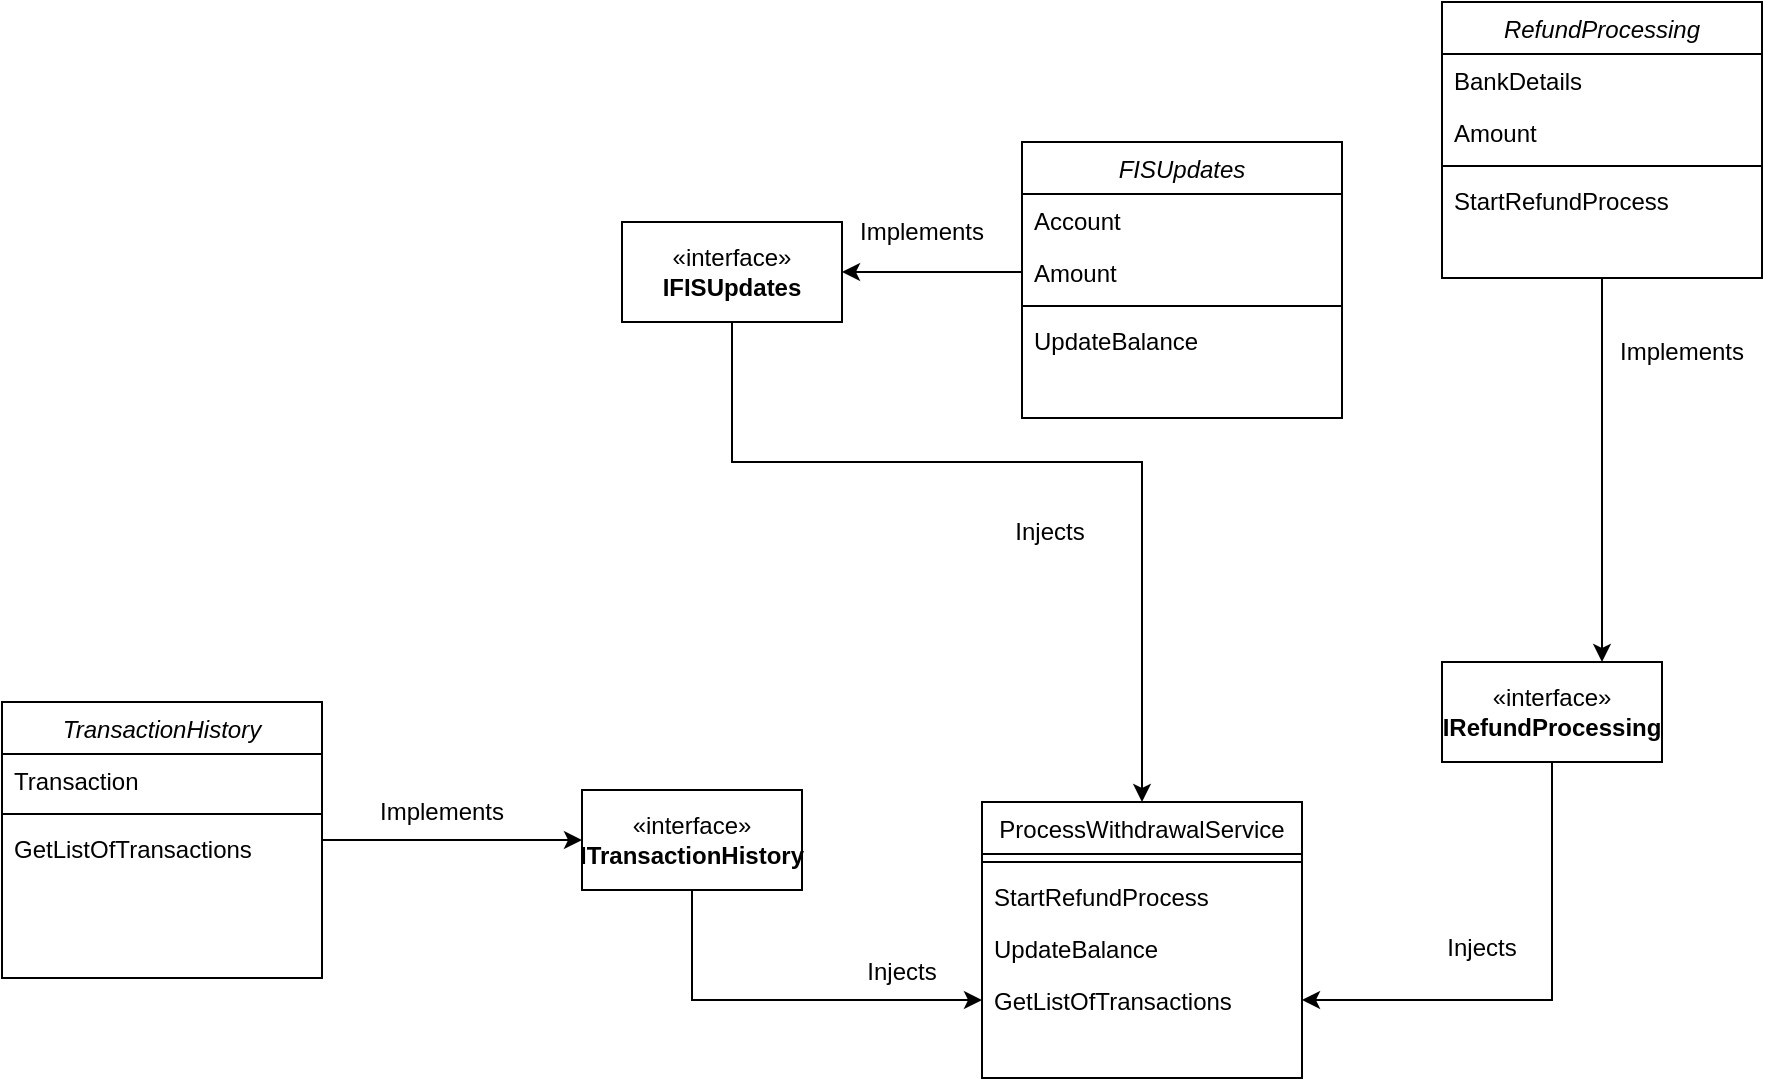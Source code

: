 <mxfile version="21.5.0" type="github">
  <diagram id="C5RBs43oDa-KdzZeNtuy" name="Page-1">
    <mxGraphModel dx="2261" dy="796" grid="1" gridSize="10" guides="1" tooltips="1" connect="1" arrows="1" fold="1" page="1" pageScale="1" pageWidth="827" pageHeight="1169" math="0" shadow="0">
      <root>
        <mxCell id="WIyWlLk6GJQsqaUBKTNV-0" />
        <mxCell id="WIyWlLk6GJQsqaUBKTNV-1" parent="WIyWlLk6GJQsqaUBKTNV-0" />
        <mxCell id="-n890nLWwNC9EW4tz9LR-48" value="" style="edgeStyle=orthogonalEdgeStyle;rounded=0;orthogonalLoop=1;jettySize=auto;html=1;" parent="WIyWlLk6GJQsqaUBKTNV-1" source="-n890nLWwNC9EW4tz9LR-0" target="-n890nLWwNC9EW4tz9LR-47" edge="1">
          <mxGeometry relative="1" as="geometry">
            <Array as="points">
              <mxPoint x="720" y="570" />
              <mxPoint x="720" y="570" />
            </Array>
          </mxGeometry>
        </mxCell>
        <mxCell id="-n890nLWwNC9EW4tz9LR-0" value="RefundProcessing" style="swimlane;fontStyle=2;align=center;verticalAlign=top;childLayout=stackLayout;horizontal=1;startSize=26;horizontalStack=0;resizeParent=1;resizeLast=0;collapsible=1;marginBottom=0;rounded=0;shadow=0;strokeWidth=1;" parent="WIyWlLk6GJQsqaUBKTNV-1" vertex="1">
          <mxGeometry x="640" y="280" width="160" height="138" as="geometry">
            <mxRectangle x="230" y="140" width="160" height="26" as="alternateBounds" />
          </mxGeometry>
        </mxCell>
        <mxCell id="-n890nLWwNC9EW4tz9LR-1" value="BankDetails" style="text;align=left;verticalAlign=top;spacingLeft=4;spacingRight=4;overflow=hidden;rotatable=0;points=[[0,0.5],[1,0.5]];portConstraint=eastwest;" parent="-n890nLWwNC9EW4tz9LR-0" vertex="1">
          <mxGeometry y="26" width="160" height="26" as="geometry" />
        </mxCell>
        <mxCell id="-n890nLWwNC9EW4tz9LR-2" value="Amount" style="text;align=left;verticalAlign=top;spacingLeft=4;spacingRight=4;overflow=hidden;rotatable=0;points=[[0,0.5],[1,0.5]];portConstraint=eastwest;rounded=0;shadow=0;html=0;" parent="-n890nLWwNC9EW4tz9LR-0" vertex="1">
          <mxGeometry y="52" width="160" height="26" as="geometry" />
        </mxCell>
        <mxCell id="-n890nLWwNC9EW4tz9LR-4" value="" style="line;html=1;strokeWidth=1;align=left;verticalAlign=middle;spacingTop=-1;spacingLeft=3;spacingRight=3;rotatable=0;labelPosition=right;points=[];portConstraint=eastwest;" parent="-n890nLWwNC9EW4tz9LR-0" vertex="1">
          <mxGeometry y="78" width="160" height="8" as="geometry" />
        </mxCell>
        <mxCell id="-n890nLWwNC9EW4tz9LR-5" value="StartRefundProcess" style="text;align=left;verticalAlign=top;spacingLeft=4;spacingRight=4;overflow=hidden;rotatable=0;points=[[0,0.5],[1,0.5]];portConstraint=eastwest;" parent="-n890nLWwNC9EW4tz9LR-0" vertex="1">
          <mxGeometry y="86" width="160" height="26" as="geometry" />
        </mxCell>
        <mxCell id="-n890nLWwNC9EW4tz9LR-6" value="ProcessWithdrawalService" style="swimlane;fontStyle=0;align=center;verticalAlign=top;childLayout=stackLayout;horizontal=1;startSize=26;horizontalStack=0;resizeParent=1;resizeLast=0;collapsible=1;marginBottom=0;rounded=0;shadow=0;strokeWidth=1;" parent="WIyWlLk6GJQsqaUBKTNV-1" vertex="1">
          <mxGeometry x="410" y="680" width="160" height="138" as="geometry">
            <mxRectangle x="130" y="380" width="160" height="26" as="alternateBounds" />
          </mxGeometry>
        </mxCell>
        <mxCell id="-n890nLWwNC9EW4tz9LR-7" value="" style="line;html=1;strokeWidth=1;align=left;verticalAlign=middle;spacingTop=-1;spacingLeft=3;spacingRight=3;rotatable=0;labelPosition=right;points=[];portConstraint=eastwest;" parent="-n890nLWwNC9EW4tz9LR-6" vertex="1">
          <mxGeometry y="26" width="160" height="8" as="geometry" />
        </mxCell>
        <mxCell id="-n890nLWwNC9EW4tz9LR-8" value="StartRefundProcess" style="text;align=left;verticalAlign=top;spacingLeft=4;spacingRight=4;overflow=hidden;rotatable=0;points=[[0,0.5],[1,0.5]];portConstraint=eastwest;" parent="-n890nLWwNC9EW4tz9LR-6" vertex="1">
          <mxGeometry y="34" width="160" height="26" as="geometry" />
        </mxCell>
        <mxCell id="-n890nLWwNC9EW4tz9LR-20" value="UpdateBalance" style="text;align=left;verticalAlign=top;spacingLeft=4;spacingRight=4;overflow=hidden;rotatable=0;points=[[0,0.5],[1,0.5]];portConstraint=eastwest;" parent="-n890nLWwNC9EW4tz9LR-6" vertex="1">
          <mxGeometry y="60" width="160" height="26" as="geometry" />
        </mxCell>
        <mxCell id="-n890nLWwNC9EW4tz9LR-36" value="GetListOfTransactions" style="text;align=left;verticalAlign=top;spacingLeft=4;spacingRight=4;overflow=hidden;rotatable=0;points=[[0,0.5],[1,0.5]];portConstraint=eastwest;" parent="-n890nLWwNC9EW4tz9LR-6" vertex="1">
          <mxGeometry y="86" width="160" height="26" as="geometry" />
        </mxCell>
        <mxCell id="-n890nLWwNC9EW4tz9LR-10" value="FISUpdates" style="swimlane;fontStyle=2;align=center;verticalAlign=top;childLayout=stackLayout;horizontal=1;startSize=26;horizontalStack=0;resizeParent=1;resizeLast=0;collapsible=1;marginBottom=0;rounded=0;shadow=0;strokeWidth=1;" parent="WIyWlLk6GJQsqaUBKTNV-1" vertex="1">
          <mxGeometry x="430" y="350" width="160" height="138" as="geometry">
            <mxRectangle x="230" y="140" width="160" height="26" as="alternateBounds" />
          </mxGeometry>
        </mxCell>
        <mxCell id="-n890nLWwNC9EW4tz9LR-11" value="Account" style="text;align=left;verticalAlign=top;spacingLeft=4;spacingRight=4;overflow=hidden;rotatable=0;points=[[0,0.5],[1,0.5]];portConstraint=eastwest;" parent="-n890nLWwNC9EW4tz9LR-10" vertex="1">
          <mxGeometry y="26" width="160" height="26" as="geometry" />
        </mxCell>
        <mxCell id="-n890nLWwNC9EW4tz9LR-12" value="Amount" style="text;align=left;verticalAlign=top;spacingLeft=4;spacingRight=4;overflow=hidden;rotatable=0;points=[[0,0.5],[1,0.5]];portConstraint=eastwest;rounded=0;shadow=0;html=0;" parent="-n890nLWwNC9EW4tz9LR-10" vertex="1">
          <mxGeometry y="52" width="160" height="26" as="geometry" />
        </mxCell>
        <mxCell id="-n890nLWwNC9EW4tz9LR-13" value="" style="line;html=1;strokeWidth=1;align=left;verticalAlign=middle;spacingTop=-1;spacingLeft=3;spacingRight=3;rotatable=0;labelPosition=right;points=[];portConstraint=eastwest;" parent="-n890nLWwNC9EW4tz9LR-10" vertex="1">
          <mxGeometry y="78" width="160" height="8" as="geometry" />
        </mxCell>
        <mxCell id="-n890nLWwNC9EW4tz9LR-14" value="UpdateBalance" style="text;align=left;verticalAlign=top;spacingLeft=4;spacingRight=4;overflow=hidden;rotatable=0;points=[[0,0.5],[1,0.5]];portConstraint=eastwest;" parent="-n890nLWwNC9EW4tz9LR-10" vertex="1">
          <mxGeometry y="86" width="160" height="26" as="geometry" />
        </mxCell>
        <mxCell id="-n890nLWwNC9EW4tz9LR-42" value="" style="edgeStyle=orthogonalEdgeStyle;rounded=0;orthogonalLoop=1;jettySize=auto;html=1;" parent="WIyWlLk6GJQsqaUBKTNV-1" source="-n890nLWwNC9EW4tz9LR-30" target="-n890nLWwNC9EW4tz9LR-40" edge="1">
          <mxGeometry relative="1" as="geometry" />
        </mxCell>
        <mxCell id="-n890nLWwNC9EW4tz9LR-30" value="TransactionHistory" style="swimlane;fontStyle=2;align=center;verticalAlign=top;childLayout=stackLayout;horizontal=1;startSize=26;horizontalStack=0;resizeParent=1;resizeLast=0;collapsible=1;marginBottom=0;rounded=0;shadow=0;strokeWidth=1;" parent="WIyWlLk6GJQsqaUBKTNV-1" vertex="1">
          <mxGeometry x="-80" y="630" width="160" height="138" as="geometry">
            <mxRectangle x="230" y="140" width="160" height="26" as="alternateBounds" />
          </mxGeometry>
        </mxCell>
        <mxCell id="-n890nLWwNC9EW4tz9LR-31" value="Transaction" style="text;align=left;verticalAlign=top;spacingLeft=4;spacingRight=4;overflow=hidden;rotatable=0;points=[[0,0.5],[1,0.5]];portConstraint=eastwest;" parent="-n890nLWwNC9EW4tz9LR-30" vertex="1">
          <mxGeometry y="26" width="160" height="26" as="geometry" />
        </mxCell>
        <mxCell id="-n890nLWwNC9EW4tz9LR-33" value="" style="line;html=1;strokeWidth=1;align=left;verticalAlign=middle;spacingTop=-1;spacingLeft=3;spacingRight=3;rotatable=0;labelPosition=right;points=[];portConstraint=eastwest;" parent="-n890nLWwNC9EW4tz9LR-30" vertex="1">
          <mxGeometry y="52" width="160" height="8" as="geometry" />
        </mxCell>
        <mxCell id="-n890nLWwNC9EW4tz9LR-34" value="GetListOfTransactions" style="text;align=left;verticalAlign=top;spacingLeft=4;spacingRight=4;overflow=hidden;rotatable=0;points=[[0,0.5],[1,0.5]];portConstraint=eastwest;" parent="-n890nLWwNC9EW4tz9LR-30" vertex="1">
          <mxGeometry y="60" width="160" height="26" as="geometry" />
        </mxCell>
        <mxCell id="-n890nLWwNC9EW4tz9LR-50" value="" style="edgeStyle=orthogonalEdgeStyle;rounded=0;orthogonalLoop=1;jettySize=auto;html=1;" parent="WIyWlLk6GJQsqaUBKTNV-1" source="-n890nLWwNC9EW4tz9LR-40" target="-n890nLWwNC9EW4tz9LR-36" edge="1">
          <mxGeometry relative="1" as="geometry" />
        </mxCell>
        <mxCell id="-n890nLWwNC9EW4tz9LR-40" value="«interface»&lt;br&gt;&lt;b&gt;ITransactionHistory&lt;/b&gt;" style="html=1;whiteSpace=wrap;" parent="WIyWlLk6GJQsqaUBKTNV-1" vertex="1">
          <mxGeometry x="210" y="674" width="110" height="50" as="geometry" />
        </mxCell>
        <mxCell id="-n890nLWwNC9EW4tz9LR-51" value="" style="edgeStyle=orthogonalEdgeStyle;rounded=0;orthogonalLoop=1;jettySize=auto;html=1;entryX=0.5;entryY=0;entryDx=0;entryDy=0;" parent="WIyWlLk6GJQsqaUBKTNV-1" source="-n890nLWwNC9EW4tz9LR-45" target="-n890nLWwNC9EW4tz9LR-6" edge="1">
          <mxGeometry relative="1" as="geometry">
            <Array as="points">
              <mxPoint x="285" y="510" />
              <mxPoint x="490" y="510" />
            </Array>
          </mxGeometry>
        </mxCell>
        <mxCell id="-n890nLWwNC9EW4tz9LR-45" value="«interface»&lt;br&gt;&lt;b&gt;IFISUpdates&lt;/b&gt;" style="html=1;whiteSpace=wrap;" parent="WIyWlLk6GJQsqaUBKTNV-1" vertex="1">
          <mxGeometry x="230" y="390" width="110" height="50" as="geometry" />
        </mxCell>
        <mxCell id="-n890nLWwNC9EW4tz9LR-46" value="" style="edgeStyle=orthogonalEdgeStyle;rounded=0;orthogonalLoop=1;jettySize=auto;html=1;exitX=0;exitY=0.5;exitDx=0;exitDy=0;entryX=1;entryY=0.5;entryDx=0;entryDy=0;" parent="WIyWlLk6GJQsqaUBKTNV-1" source="-n890nLWwNC9EW4tz9LR-12" target="-n890nLWwNC9EW4tz9LR-45" edge="1">
          <mxGeometry relative="1" as="geometry">
            <mxPoint x="410" y="418" as="sourcePoint" />
            <mxPoint x="410" y="460" as="targetPoint" />
          </mxGeometry>
        </mxCell>
        <mxCell id="-n890nLWwNC9EW4tz9LR-52" value="" style="edgeStyle=orthogonalEdgeStyle;rounded=0;orthogonalLoop=1;jettySize=auto;html=1;" parent="WIyWlLk6GJQsqaUBKTNV-1" source="-n890nLWwNC9EW4tz9LR-47" target="-n890nLWwNC9EW4tz9LR-36" edge="1">
          <mxGeometry relative="1" as="geometry" />
        </mxCell>
        <mxCell id="-n890nLWwNC9EW4tz9LR-47" value="«interface»&lt;br&gt;&lt;b&gt;IRefundProcessing&lt;/b&gt;" style="html=1;whiteSpace=wrap;" parent="WIyWlLk6GJQsqaUBKTNV-1" vertex="1">
          <mxGeometry x="640" y="610" width="110" height="50" as="geometry" />
        </mxCell>
        <mxCell id="-n890nLWwNC9EW4tz9LR-53" value="Implements" style="text;html=1;strokeColor=none;fillColor=none;align=center;verticalAlign=middle;whiteSpace=wrap;rounded=0;" parent="WIyWlLk6GJQsqaUBKTNV-1" vertex="1">
          <mxGeometry x="350" y="380" width="60" height="30" as="geometry" />
        </mxCell>
        <mxCell id="-n890nLWwNC9EW4tz9LR-54" value="Implements" style="text;html=1;strokeColor=none;fillColor=none;align=center;verticalAlign=middle;whiteSpace=wrap;rounded=0;" parent="WIyWlLk6GJQsqaUBKTNV-1" vertex="1">
          <mxGeometry x="110" y="670" width="60" height="30" as="geometry" />
        </mxCell>
        <mxCell id="-n890nLWwNC9EW4tz9LR-55" value="Implements" style="text;html=1;strokeColor=none;fillColor=none;align=center;verticalAlign=middle;whiteSpace=wrap;rounded=0;" parent="WIyWlLk6GJQsqaUBKTNV-1" vertex="1">
          <mxGeometry x="730" y="440" width="60" height="30" as="geometry" />
        </mxCell>
        <mxCell id="-n890nLWwNC9EW4tz9LR-57" value="Injects" style="text;html=1;strokeColor=none;fillColor=none;align=center;verticalAlign=middle;whiteSpace=wrap;rounded=0;" parent="WIyWlLk6GJQsqaUBKTNV-1" vertex="1">
          <mxGeometry x="414" y="530" width="60" height="30" as="geometry" />
        </mxCell>
        <mxCell id="-n890nLWwNC9EW4tz9LR-58" value="Injects" style="text;html=1;strokeColor=none;fillColor=none;align=center;verticalAlign=middle;whiteSpace=wrap;rounded=0;" parent="WIyWlLk6GJQsqaUBKTNV-1" vertex="1">
          <mxGeometry x="340" y="750" width="60" height="30" as="geometry" />
        </mxCell>
        <mxCell id="-n890nLWwNC9EW4tz9LR-59" value="Injects" style="text;html=1;strokeColor=none;fillColor=none;align=center;verticalAlign=middle;whiteSpace=wrap;rounded=0;" parent="WIyWlLk6GJQsqaUBKTNV-1" vertex="1">
          <mxGeometry x="630" y="738" width="60" height="30" as="geometry" />
        </mxCell>
      </root>
    </mxGraphModel>
  </diagram>
</mxfile>

